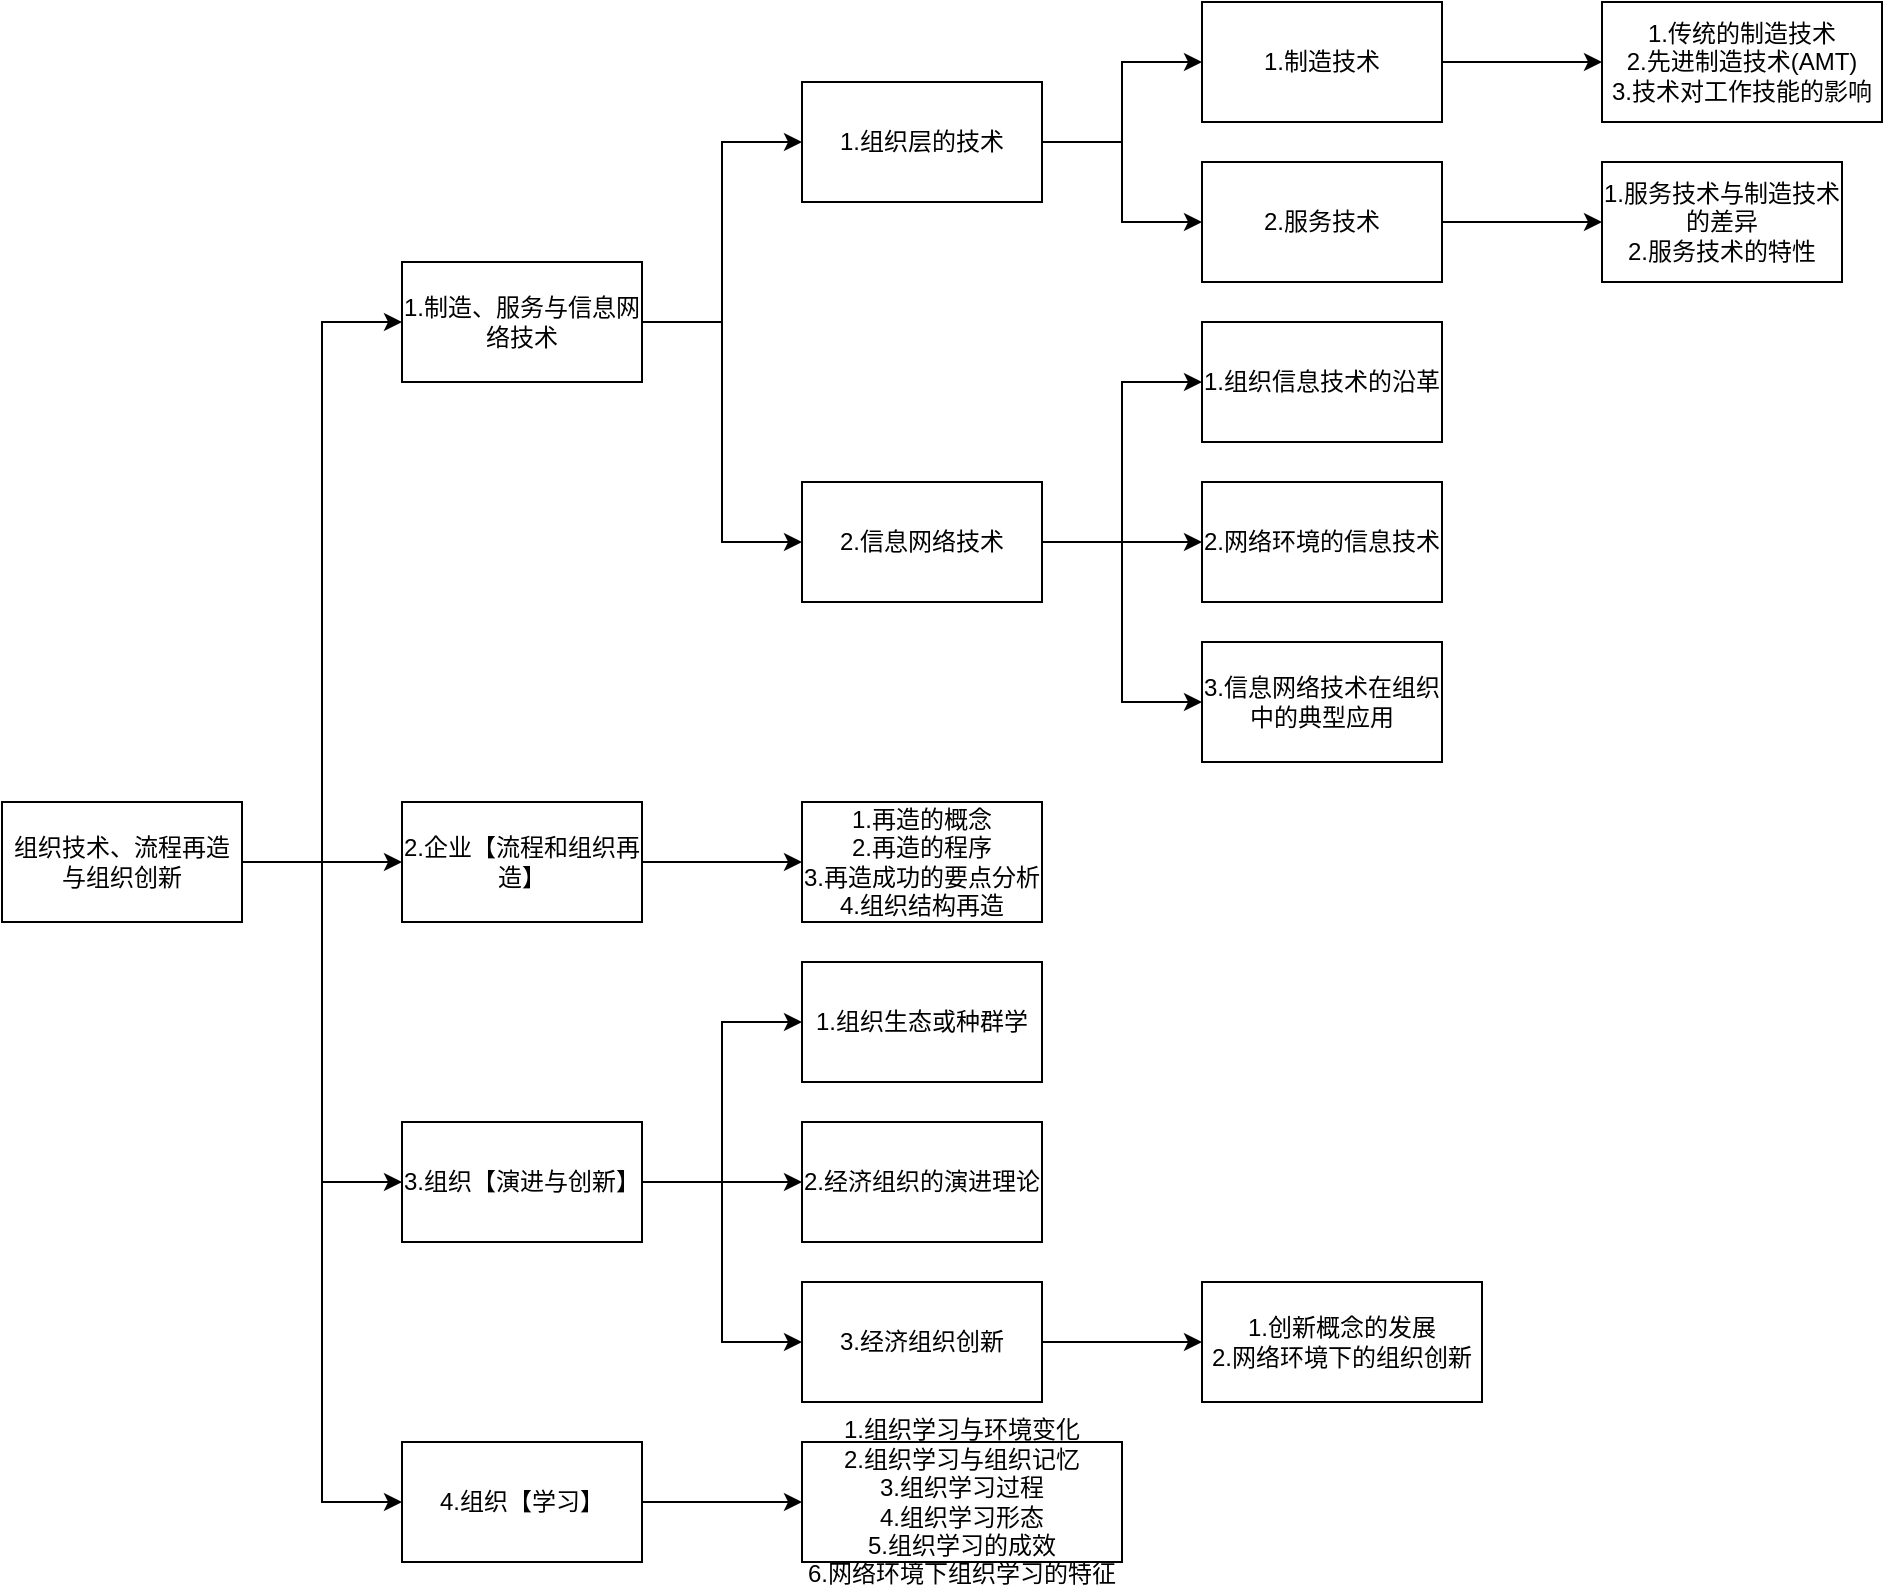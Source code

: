<mxfile version="22.1.11" type="device">
  <diagram name="第 1 页" id="3AgxsNfVHwF317AVuSRG">
    <mxGraphModel dx="954" dy="589" grid="1" gridSize="10" guides="1" tooltips="1" connect="1" arrows="1" fold="1" page="1" pageScale="1" pageWidth="827" pageHeight="1169" math="0" shadow="0">
      <root>
        <mxCell id="0" />
        <mxCell id="1" parent="0" />
        <mxCell id="5-1KiGUEnsiXZ_GlfHG4-7" style="edgeStyle=orthogonalEdgeStyle;rounded=0;orthogonalLoop=1;jettySize=auto;html=1;entryX=0;entryY=0.5;entryDx=0;entryDy=0;exitX=1;exitY=0.5;exitDx=0;exitDy=0;" parent="1" source="5-1KiGUEnsiXZ_GlfHG4-1" target="5-1KiGUEnsiXZ_GlfHG4-4" edge="1">
          <mxGeometry relative="1" as="geometry">
            <mxPoint x="170" y="350" as="sourcePoint" />
          </mxGeometry>
        </mxCell>
        <mxCell id="5-1KiGUEnsiXZ_GlfHG4-8" style="edgeStyle=orthogonalEdgeStyle;rounded=0;orthogonalLoop=1;jettySize=auto;html=1;entryX=0;entryY=0.5;entryDx=0;entryDy=0;exitX=1;exitY=0.5;exitDx=0;exitDy=0;" parent="1" source="5-1KiGUEnsiXZ_GlfHG4-1" target="5-1KiGUEnsiXZ_GlfHG4-5" edge="1">
          <mxGeometry relative="1" as="geometry">
            <mxPoint x="170" y="350" as="sourcePoint" />
          </mxGeometry>
        </mxCell>
        <mxCell id="5-1KiGUEnsiXZ_GlfHG4-9" style="edgeStyle=orthogonalEdgeStyle;rounded=0;orthogonalLoop=1;jettySize=auto;html=1;entryX=0;entryY=0.5;entryDx=0;entryDy=0;exitX=1;exitY=0.5;exitDx=0;exitDy=0;" parent="1" source="5-1KiGUEnsiXZ_GlfHG4-1" target="5-1KiGUEnsiXZ_GlfHG4-6" edge="1">
          <mxGeometry relative="1" as="geometry">
            <mxPoint x="170" y="350" as="sourcePoint" />
          </mxGeometry>
        </mxCell>
        <mxCell id="4EzhUhhv7pTJVoEXQYUI-1" style="edgeStyle=orthogonalEdgeStyle;rounded=0;orthogonalLoop=1;jettySize=auto;html=1;entryX=0;entryY=0.5;entryDx=0;entryDy=0;" parent="1" source="5-1KiGUEnsiXZ_GlfHG4-1" target="5-1KiGUEnsiXZ_GlfHG4-2" edge="1">
          <mxGeometry relative="1" as="geometry" />
        </mxCell>
        <mxCell id="5-1KiGUEnsiXZ_GlfHG4-1" value="组织技术、流程再造与组织创新" style="rounded=0;whiteSpace=wrap;html=1;" parent="1" vertex="1">
          <mxGeometry x="40" y="480" width="120" height="60" as="geometry" />
        </mxCell>
        <mxCell id="mDeLN7O-6V8nJ6-Jvpf--10" style="edgeStyle=orthogonalEdgeStyle;rounded=0;orthogonalLoop=1;jettySize=auto;html=1;entryX=0;entryY=0.5;entryDx=0;entryDy=0;" parent="1" source="5-1KiGUEnsiXZ_GlfHG4-2" target="mDeLN7O-6V8nJ6-Jvpf--8" edge="1">
          <mxGeometry relative="1" as="geometry" />
        </mxCell>
        <mxCell id="mDeLN7O-6V8nJ6-Jvpf--13" style="edgeStyle=orthogonalEdgeStyle;rounded=0;orthogonalLoop=1;jettySize=auto;html=1;entryX=0;entryY=0.5;entryDx=0;entryDy=0;" parent="1" source="5-1KiGUEnsiXZ_GlfHG4-2" target="mDeLN7O-6V8nJ6-Jvpf--9" edge="1">
          <mxGeometry relative="1" as="geometry" />
        </mxCell>
        <mxCell id="mDeLN7O-6V8nJ6-Jvpf--14" style="edgeStyle=orthogonalEdgeStyle;rounded=0;orthogonalLoop=1;jettySize=auto;html=1;entryX=0;entryY=0.5;entryDx=0;entryDy=0;" parent="1" source="5-1KiGUEnsiXZ_GlfHG4-2" target="mDeLN7O-6V8nJ6-Jvpf--7" edge="1">
          <mxGeometry relative="1" as="geometry" />
        </mxCell>
        <mxCell id="5-1KiGUEnsiXZ_GlfHG4-2" value="3.组织【演进与创新】" style="rounded=0;whiteSpace=wrap;html=1;" parent="1" vertex="1">
          <mxGeometry x="240" y="640" width="120" height="60" as="geometry" />
        </mxCell>
        <mxCell id="5-1KiGUEnsiXZ_GlfHG4-13" style="edgeStyle=orthogonalEdgeStyle;rounded=0;orthogonalLoop=1;jettySize=auto;html=1;entryX=0;entryY=0.5;entryDx=0;entryDy=0;" parent="1" source="5-1KiGUEnsiXZ_GlfHG4-4" target="5-1KiGUEnsiXZ_GlfHG4-12" edge="1">
          <mxGeometry relative="1" as="geometry" />
        </mxCell>
        <mxCell id="5-1KiGUEnsiXZ_GlfHG4-29" style="edgeStyle=orthogonalEdgeStyle;rounded=0;orthogonalLoop=1;jettySize=auto;html=1;entryX=0;entryY=0.5;entryDx=0;entryDy=0;" parent="1" source="5-1KiGUEnsiXZ_GlfHG4-4" target="5-1KiGUEnsiXZ_GlfHG4-10" edge="1">
          <mxGeometry relative="1" as="geometry" />
        </mxCell>
        <mxCell id="5-1KiGUEnsiXZ_GlfHG4-4" value="1.制造、服务与信息网络技术" style="rounded=0;whiteSpace=wrap;html=1;" parent="1" vertex="1">
          <mxGeometry x="240" y="210" width="120" height="60" as="geometry" />
        </mxCell>
        <mxCell id="5-1KiGUEnsiXZ_GlfHG4-31" value="" style="edgeStyle=orthogonalEdgeStyle;rounded=0;orthogonalLoop=1;jettySize=auto;html=1;entryX=0;entryY=0.5;entryDx=0;entryDy=0;" parent="1" source="5-1KiGUEnsiXZ_GlfHG4-5" target="5-1KiGUEnsiXZ_GlfHG4-30" edge="1">
          <mxGeometry relative="1" as="geometry" />
        </mxCell>
        <mxCell id="5-1KiGUEnsiXZ_GlfHG4-5" value="2.企业【流程和组织再造】" style="rounded=0;whiteSpace=wrap;html=1;" parent="1" vertex="1">
          <mxGeometry x="240" y="480" width="120" height="60" as="geometry" />
        </mxCell>
        <mxCell id="mDeLN7O-6V8nJ6-Jvpf--16" value="" style="edgeStyle=orthogonalEdgeStyle;rounded=0;orthogonalLoop=1;jettySize=auto;html=1;" parent="1" source="5-1KiGUEnsiXZ_GlfHG4-6" target="mDeLN7O-6V8nJ6-Jvpf--15" edge="1">
          <mxGeometry relative="1" as="geometry" />
        </mxCell>
        <mxCell id="5-1KiGUEnsiXZ_GlfHG4-6" value="4.组织【学习】" style="rounded=0;whiteSpace=wrap;html=1;" parent="1" vertex="1">
          <mxGeometry x="240" y="800" width="120" height="60" as="geometry" />
        </mxCell>
        <mxCell id="5-1KiGUEnsiXZ_GlfHG4-15" value="" style="edgeStyle=orthogonalEdgeStyle;rounded=0;orthogonalLoop=1;jettySize=auto;html=1;" parent="1" source="5-1KiGUEnsiXZ_GlfHG4-10" target="5-1KiGUEnsiXZ_GlfHG4-14" edge="1">
          <mxGeometry relative="1" as="geometry" />
        </mxCell>
        <mxCell id="5-1KiGUEnsiXZ_GlfHG4-17" style="edgeStyle=orthogonalEdgeStyle;rounded=0;orthogonalLoop=1;jettySize=auto;html=1;entryX=0;entryY=0.5;entryDx=0;entryDy=0;" parent="1" source="5-1KiGUEnsiXZ_GlfHG4-10" target="5-1KiGUEnsiXZ_GlfHG4-16" edge="1">
          <mxGeometry relative="1" as="geometry" />
        </mxCell>
        <mxCell id="5-1KiGUEnsiXZ_GlfHG4-10" value="1.组织层的技术" style="rounded=0;whiteSpace=wrap;html=1;" parent="1" vertex="1">
          <mxGeometry x="440" y="120" width="120" height="60" as="geometry" />
        </mxCell>
        <mxCell id="5-1KiGUEnsiXZ_GlfHG4-23" value="" style="edgeStyle=orthogonalEdgeStyle;rounded=0;orthogonalLoop=1;jettySize=auto;html=1;entryX=0;entryY=0.5;entryDx=0;entryDy=0;" parent="1" source="5-1KiGUEnsiXZ_GlfHG4-12" target="5-1KiGUEnsiXZ_GlfHG4-22" edge="1">
          <mxGeometry relative="1" as="geometry">
            <mxPoint x="630" y="270" as="targetPoint" />
          </mxGeometry>
        </mxCell>
        <mxCell id="5-1KiGUEnsiXZ_GlfHG4-27" style="edgeStyle=orthogonalEdgeStyle;rounded=0;orthogonalLoop=1;jettySize=auto;html=1;" parent="1" source="5-1KiGUEnsiXZ_GlfHG4-12" target="5-1KiGUEnsiXZ_GlfHG4-24" edge="1">
          <mxGeometry relative="1" as="geometry" />
        </mxCell>
        <mxCell id="5-1KiGUEnsiXZ_GlfHG4-28" style="edgeStyle=orthogonalEdgeStyle;rounded=0;orthogonalLoop=1;jettySize=auto;html=1;entryX=0;entryY=0.5;entryDx=0;entryDy=0;" parent="1" source="5-1KiGUEnsiXZ_GlfHG4-12" target="5-1KiGUEnsiXZ_GlfHG4-25" edge="1">
          <mxGeometry relative="1" as="geometry" />
        </mxCell>
        <mxCell id="5-1KiGUEnsiXZ_GlfHG4-12" value="2.信息网络技术" style="rounded=0;whiteSpace=wrap;html=1;" parent="1" vertex="1">
          <mxGeometry x="440" y="320" width="120" height="60" as="geometry" />
        </mxCell>
        <mxCell id="5-1KiGUEnsiXZ_GlfHG4-19" value="" style="edgeStyle=orthogonalEdgeStyle;rounded=0;orthogonalLoop=1;jettySize=auto;html=1;" parent="1" source="5-1KiGUEnsiXZ_GlfHG4-14" target="5-1KiGUEnsiXZ_GlfHG4-18" edge="1">
          <mxGeometry relative="1" as="geometry">
            <mxPoint x="827" y="110" as="targetPoint" />
          </mxGeometry>
        </mxCell>
        <mxCell id="5-1KiGUEnsiXZ_GlfHG4-14" value="1.制造技术" style="rounded=0;whiteSpace=wrap;html=1;" parent="1" vertex="1">
          <mxGeometry x="640" y="80" width="120" height="60" as="geometry" />
        </mxCell>
        <mxCell id="5-1KiGUEnsiXZ_GlfHG4-21" value="" style="edgeStyle=orthogonalEdgeStyle;rounded=0;orthogonalLoop=1;jettySize=auto;html=1;" parent="1" source="5-1KiGUEnsiXZ_GlfHG4-16" target="5-1KiGUEnsiXZ_GlfHG4-20" edge="1">
          <mxGeometry relative="1" as="geometry">
            <mxPoint x="827" y="200" as="targetPoint" />
          </mxGeometry>
        </mxCell>
        <mxCell id="5-1KiGUEnsiXZ_GlfHG4-16" value="2.服务技术" style="rounded=0;whiteSpace=wrap;html=1;" parent="1" vertex="1">
          <mxGeometry x="640" y="160" width="120" height="60" as="geometry" />
        </mxCell>
        <mxCell id="5-1KiGUEnsiXZ_GlfHG4-18" value="&lt;div&gt;1.传统的制造技术&lt;/div&gt;&lt;div&gt;2.先进制造技术(AMT)&lt;/div&gt;&lt;div&gt;3.技术对工作技能的影响&lt;/div&gt;" style="rounded=0;whiteSpace=wrap;html=1;" parent="1" vertex="1">
          <mxGeometry x="840" y="80" width="140" height="60" as="geometry" />
        </mxCell>
        <mxCell id="5-1KiGUEnsiXZ_GlfHG4-20" value="&lt;div&gt;1.服务技术与制造技术的差异&lt;/div&gt;&lt;div&gt;2.服务技术的特性&lt;/div&gt;" style="rounded=0;whiteSpace=wrap;html=1;" parent="1" vertex="1">
          <mxGeometry x="840" y="160" width="120" height="60" as="geometry" />
        </mxCell>
        <mxCell id="5-1KiGUEnsiXZ_GlfHG4-22" value="1.组织信息技术的沿革" style="rounded=0;whiteSpace=wrap;html=1;" parent="1" vertex="1">
          <mxGeometry x="640" y="240" width="120" height="60" as="geometry" />
        </mxCell>
        <mxCell id="5-1KiGUEnsiXZ_GlfHG4-24" value="2.网络环境的信息技术" style="rounded=0;whiteSpace=wrap;html=1;" parent="1" vertex="1">
          <mxGeometry x="640" y="320" width="120" height="60" as="geometry" />
        </mxCell>
        <mxCell id="5-1KiGUEnsiXZ_GlfHG4-25" value="3.信息网络技术在组织中的典型应用" style="rounded=0;whiteSpace=wrap;html=1;" parent="1" vertex="1">
          <mxGeometry x="640" y="400" width="120" height="60" as="geometry" />
        </mxCell>
        <mxCell id="5-1KiGUEnsiXZ_GlfHG4-30" value="1.再造的概念&lt;br&gt;2.再造的程序&lt;br&gt;3.再造成功的要点分析&lt;br&gt;4.组织结构再造" style="rounded=0;whiteSpace=wrap;html=1;" parent="1" vertex="1">
          <mxGeometry x="440" y="480" width="120" height="60" as="geometry" />
        </mxCell>
        <mxCell id="kVaI4QZ3VxQ5UDvsZpcV-2" value="" style="edgeStyle=orthogonalEdgeStyle;rounded=0;orthogonalLoop=1;jettySize=auto;html=1;" parent="1" source="mDeLN7O-6V8nJ6-Jvpf--7" target="kVaI4QZ3VxQ5UDvsZpcV-1" edge="1">
          <mxGeometry relative="1" as="geometry" />
        </mxCell>
        <mxCell id="mDeLN7O-6V8nJ6-Jvpf--7" value="3.经济组织创新" style="rounded=0;whiteSpace=wrap;html=1;" parent="1" vertex="1">
          <mxGeometry x="440" y="720" width="120" height="60" as="geometry" />
        </mxCell>
        <mxCell id="mDeLN7O-6V8nJ6-Jvpf--8" value="2.经济组织的演进理论" style="rounded=0;whiteSpace=wrap;html=1;" parent="1" vertex="1">
          <mxGeometry x="440" y="640" width="120" height="60" as="geometry" />
        </mxCell>
        <mxCell id="mDeLN7O-6V8nJ6-Jvpf--9" value="1.组织生态或种群学" style="rounded=0;whiteSpace=wrap;html=1;" parent="1" vertex="1">
          <mxGeometry x="440" y="560" width="120" height="60" as="geometry" />
        </mxCell>
        <mxCell id="mDeLN7O-6V8nJ6-Jvpf--15" value="&lt;div&gt;&lt;div&gt;1.组织学习与环境变化&lt;/div&gt;&lt;div&gt;2.组织学习与组织记忆&lt;/div&gt;&lt;div&gt;3.组织学习过程&lt;/div&gt;&lt;div&gt;4.组织学习形态&lt;/div&gt;&lt;div&gt;5.组织学习的成效&lt;/div&gt;&lt;div&gt;6.网络环境下组织学习的特征&lt;/div&gt;&lt;/div&gt;" style="rounded=0;whiteSpace=wrap;html=1;" parent="1" vertex="1">
          <mxGeometry x="440" y="800" width="160" height="60" as="geometry" />
        </mxCell>
        <mxCell id="kVaI4QZ3VxQ5UDvsZpcV-1" value="&lt;div&gt;1.创新概念的发展&lt;/div&gt;&lt;div&gt;2.网络环境下的组织创新&lt;/div&gt;" style="rounded=0;whiteSpace=wrap;html=1;" parent="1" vertex="1">
          <mxGeometry x="640" y="720" width="140" height="60" as="geometry" />
        </mxCell>
      </root>
    </mxGraphModel>
  </diagram>
</mxfile>
